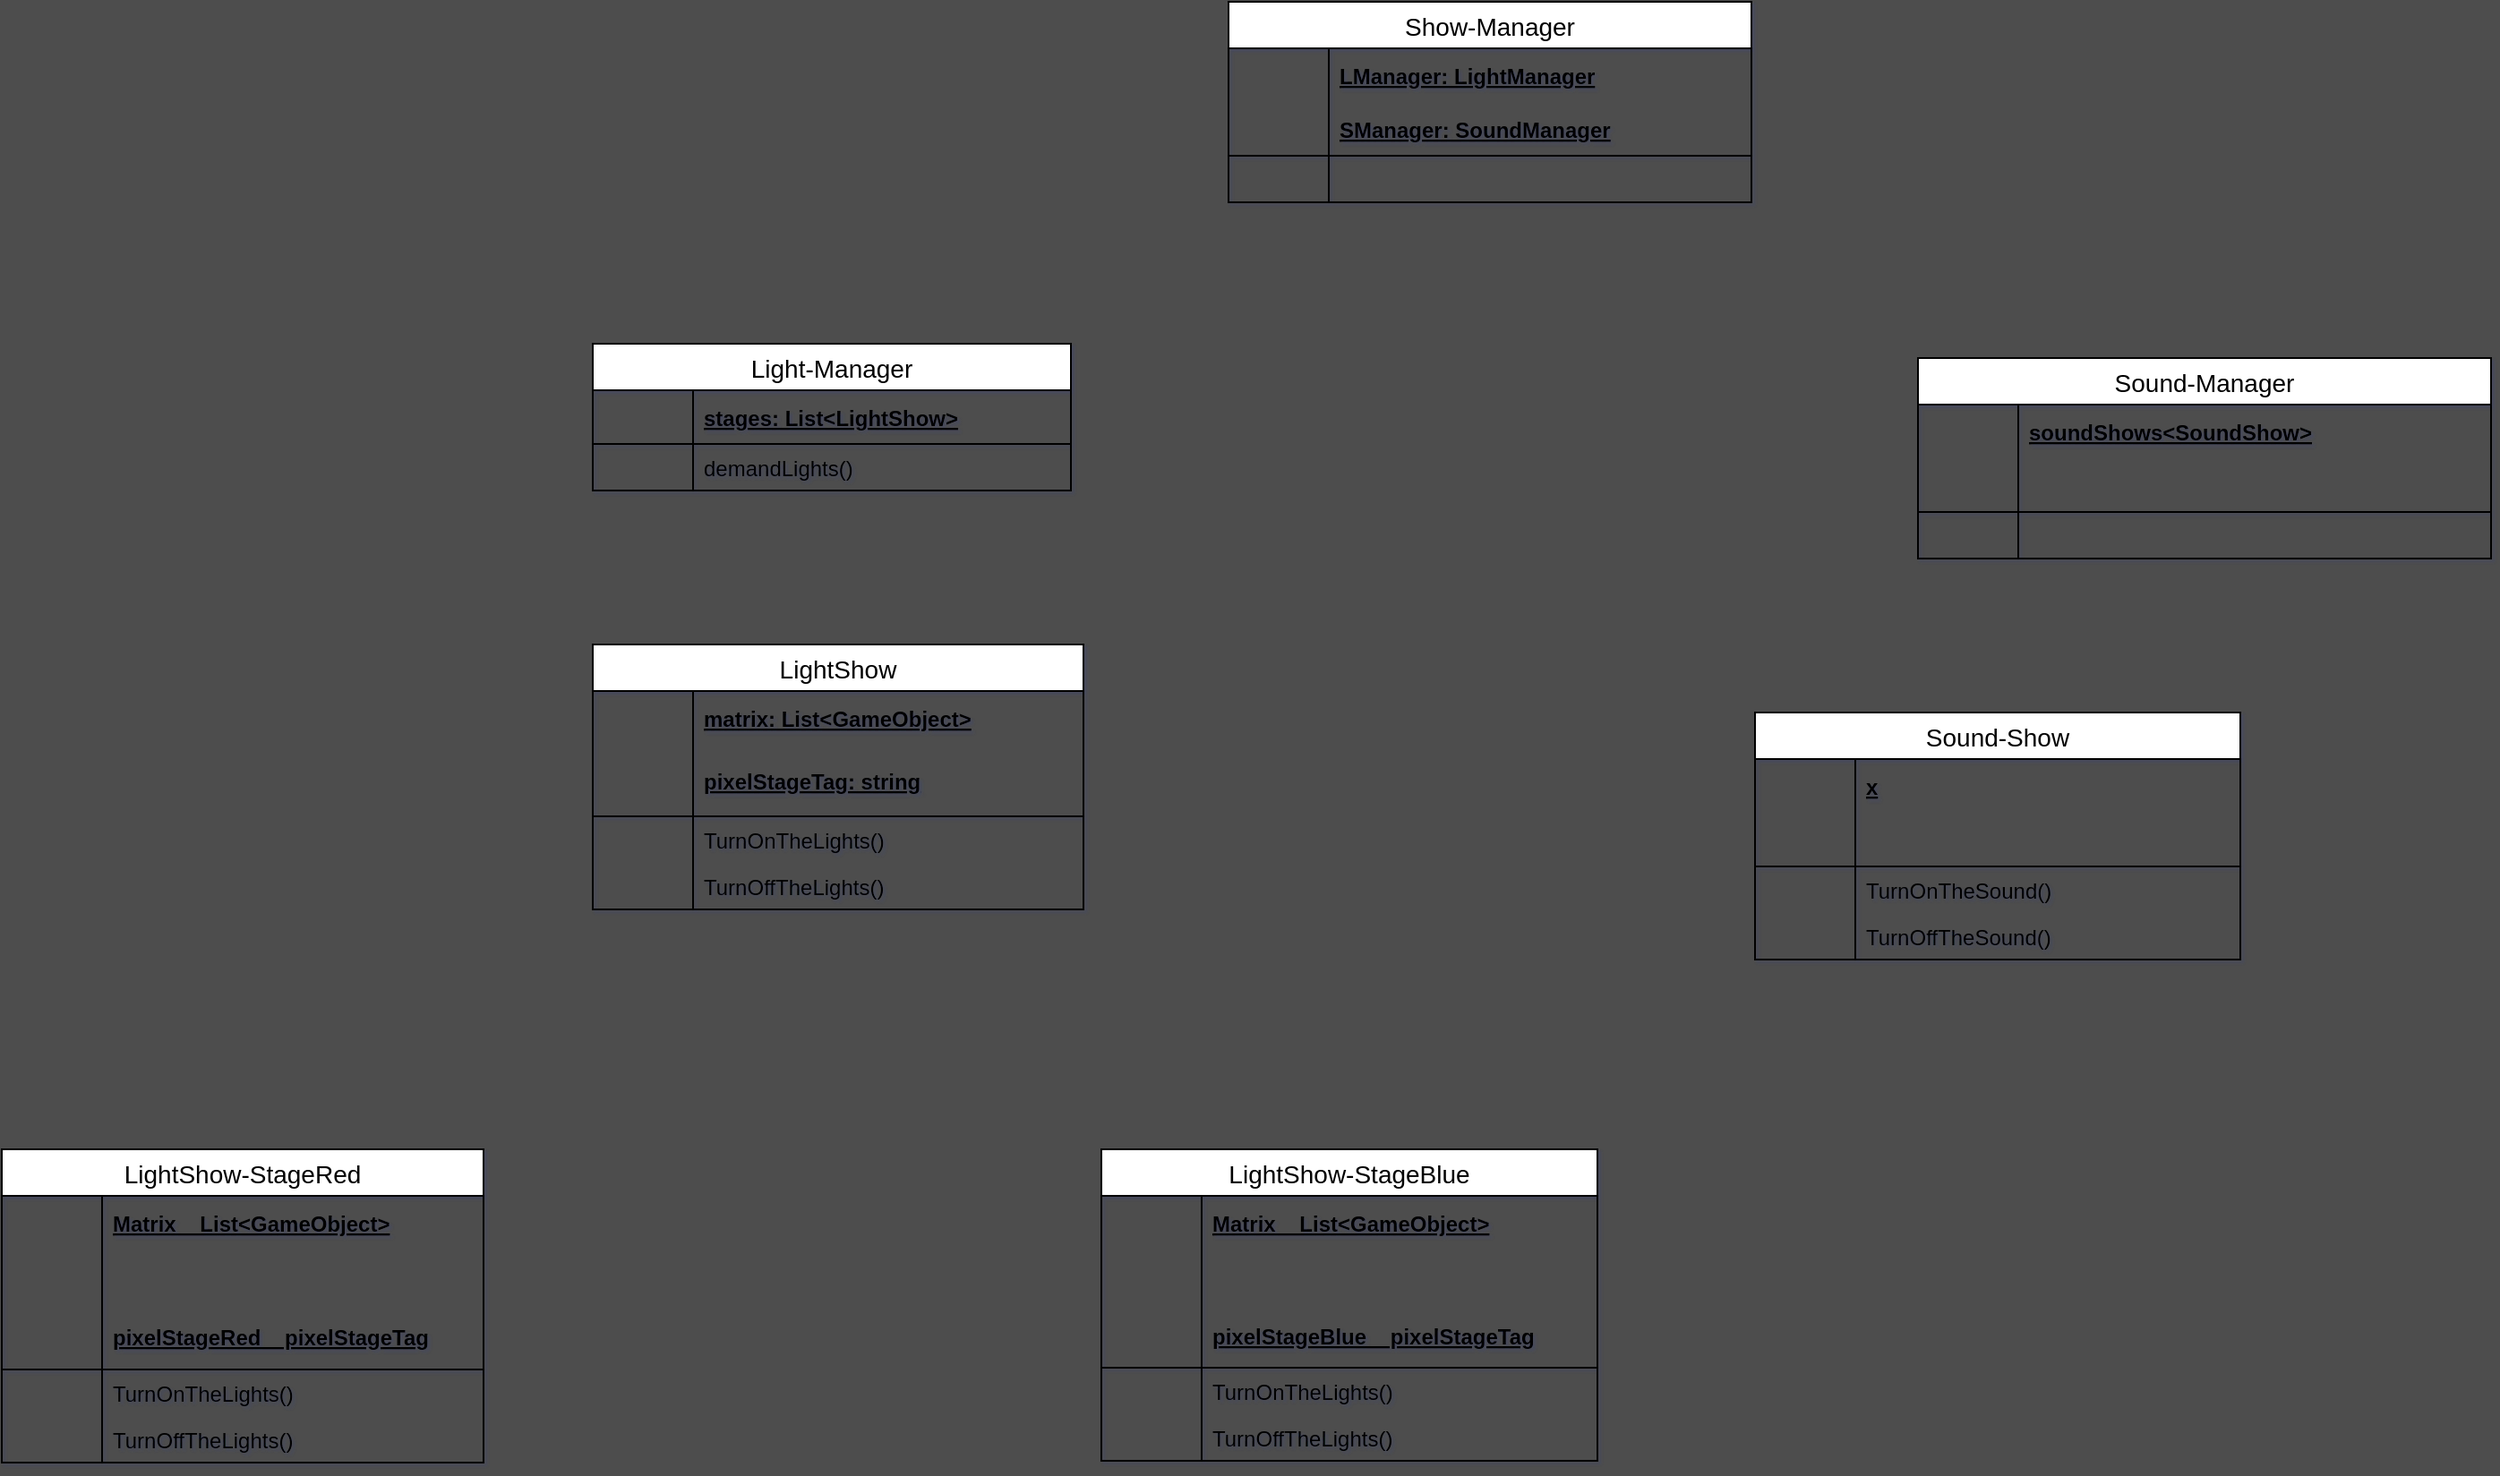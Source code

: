 <mxfile version="21.1.2" type="device">
  <diagram id="C5RBs43oDa-KdzZeNtuy" name="Page-1">
    <mxGraphModel dx="1862" dy="839" grid="0" gridSize="10" guides="1" tooltips="1" connect="1" arrows="1" fold="1" page="0" pageScale="1" pageWidth="827" pageHeight="1169" background="#4D4D4D" math="0" shadow="1">
      <root>
        <mxCell id="WIyWlLk6GJQsqaUBKTNV-0" />
        <mxCell id="WIyWlLk6GJQsqaUBKTNV-1" parent="WIyWlLk6GJQsqaUBKTNV-0" />
        <mxCell id="ubAbcqpQx3txwq7dkcDE-53" value="Show-Manager" style="swimlane;fontStyle=0;childLayout=stackLayout;horizontal=1;startSize=26;horizontalStack=0;resizeParent=1;resizeParentMax=0;resizeLast=0;collapsible=1;marginBottom=0;align=center;fontSize=14;" parent="WIyWlLk6GJQsqaUBKTNV-1" vertex="1">
          <mxGeometry x="-207" y="-399" width="292" height="112" as="geometry" />
        </mxCell>
        <mxCell id="ubAbcqpQx3txwq7dkcDE-54" value="LManager: LightManager" style="shape=partialRectangle;top=0;left=0;right=0;bottom=0;align=left;verticalAlign=middle;fillColor=none;spacingLeft=60;spacingRight=4;overflow=hidden;rotatable=0;points=[[0,0.5],[1,0.5]];portConstraint=eastwest;dropTarget=0;fontStyle=5;fontSize=12;" parent="ubAbcqpQx3txwq7dkcDE-53" vertex="1">
          <mxGeometry y="26" width="292" height="30" as="geometry" />
        </mxCell>
        <mxCell id="ubAbcqpQx3txwq7dkcDE-55" value="" style="shape=partialRectangle;fontStyle=1;top=0;left=0;bottom=0;fillColor=none;align=left;verticalAlign=middle;spacingLeft=4;spacingRight=4;overflow=hidden;rotatable=0;points=[];portConstraint=eastwest;part=1;fontSize=12;" parent="ubAbcqpQx3txwq7dkcDE-54" vertex="1" connectable="0">
          <mxGeometry width="56" height="30" as="geometry" />
        </mxCell>
        <mxCell id="ubAbcqpQx3txwq7dkcDE-56" value="SManager: SoundManager" style="shape=partialRectangle;top=0;left=0;right=0;bottom=1;align=left;verticalAlign=middle;fillColor=none;spacingLeft=60;spacingRight=4;overflow=hidden;rotatable=0;points=[[0,0.5],[1,0.5]];portConstraint=eastwest;dropTarget=0;fontStyle=5;fontSize=12;" parent="ubAbcqpQx3txwq7dkcDE-53" vertex="1">
          <mxGeometry y="56" width="292" height="30" as="geometry" />
        </mxCell>
        <mxCell id="ubAbcqpQx3txwq7dkcDE-57" value="" style="shape=partialRectangle;fontStyle=1;top=0;left=0;bottom=0;fillColor=none;align=left;verticalAlign=middle;spacingLeft=4;spacingRight=4;overflow=hidden;rotatable=0;points=[];portConstraint=eastwest;part=1;fontSize=12;" parent="ubAbcqpQx3txwq7dkcDE-56" vertex="1" connectable="0">
          <mxGeometry width="56" height="30" as="geometry" />
        </mxCell>
        <mxCell id="ubAbcqpQx3txwq7dkcDE-58" value="" style="shape=partialRectangle;top=0;left=0;right=0;bottom=0;align=left;verticalAlign=top;fillColor=none;spacingLeft=60;spacingRight=4;overflow=hidden;rotatable=0;points=[[0,0.5],[1,0.5]];portConstraint=eastwest;dropTarget=0;fontSize=12;" parent="ubAbcqpQx3txwq7dkcDE-53" vertex="1">
          <mxGeometry y="86" width="292" height="26" as="geometry" />
        </mxCell>
        <mxCell id="ubAbcqpQx3txwq7dkcDE-59" value="" style="shape=partialRectangle;top=0;left=0;bottom=0;fillColor=none;align=left;verticalAlign=top;spacingLeft=4;spacingRight=4;overflow=hidden;rotatable=0;points=[];portConstraint=eastwest;part=1;fontSize=12;" parent="ubAbcqpQx3txwq7dkcDE-58" vertex="1" connectable="0">
          <mxGeometry width="56" height="26" as="geometry" />
        </mxCell>
        <mxCell id="dItdBrav5Kfe54l5ad2x-7" value="LightShow-StageRed" style="swimlane;fontStyle=0;childLayout=stackLayout;horizontal=1;startSize=26;horizontalStack=0;resizeParent=1;resizeParentMax=0;resizeLast=0;collapsible=1;marginBottom=0;align=center;fontSize=14;" parent="WIyWlLk6GJQsqaUBKTNV-1" vertex="1">
          <mxGeometry x="-892" y="242" width="269" height="175" as="geometry" />
        </mxCell>
        <mxCell id="dItdBrav5Kfe54l5ad2x-8" value="Matrix    List&lt;GameObject&gt;" style="shape=partialRectangle;top=0;left=0;right=0;bottom=0;align=left;verticalAlign=middle;fillColor=none;spacingLeft=60;spacingRight=4;overflow=hidden;rotatable=0;points=[[0,0.5],[1,0.5]];portConstraint=eastwest;dropTarget=0;fontStyle=5;fontSize=12;strokeColor=#FFFFFF;" parent="dItdBrav5Kfe54l5ad2x-7" vertex="1">
          <mxGeometry y="26" width="269" height="30" as="geometry" />
        </mxCell>
        <mxCell id="dItdBrav5Kfe54l5ad2x-9" value="" style="shape=partialRectangle;fontStyle=1;top=0;left=0;bottom=0;fillColor=none;align=left;verticalAlign=middle;spacingLeft=4;spacingRight=4;overflow=hidden;rotatable=0;points=[];portConstraint=eastwest;part=1;fontSize=12;" parent="dItdBrav5Kfe54l5ad2x-8" vertex="1" connectable="0">
          <mxGeometry width="56" height="30" as="geometry" />
        </mxCell>
        <mxCell id="0ItZDQALhnLm8xk5Eft8-9" value="" style="shape=partialRectangle;top=0;left=0;right=0;bottom=0;align=left;verticalAlign=middle;fillColor=none;spacingLeft=60;spacingRight=4;overflow=hidden;rotatable=0;points=[[0,0.5],[1,0.5]];portConstraint=eastwest;dropTarget=0;fontStyle=5;fontSize=12;strokeColor=#FFFFFF;" parent="dItdBrav5Kfe54l5ad2x-7" vertex="1">
          <mxGeometry y="56" width="269" height="30" as="geometry" />
        </mxCell>
        <mxCell id="0ItZDQALhnLm8xk5Eft8-10" value="" style="shape=partialRectangle;fontStyle=1;top=0;left=0;bottom=0;fillColor=none;align=left;verticalAlign=middle;spacingLeft=4;spacingRight=4;overflow=hidden;rotatable=0;points=[];portConstraint=eastwest;part=1;fontSize=12;" parent="0ItZDQALhnLm8xk5Eft8-9" vertex="1" connectable="0">
          <mxGeometry width="56" height="30" as="geometry" />
        </mxCell>
        <mxCell id="dItdBrav5Kfe54l5ad2x-10" value="pixelStageRed    pixelStageTag" style="shape=partialRectangle;top=0;left=0;right=0;bottom=1;align=left;verticalAlign=middle;fillColor=none;spacingLeft=60;spacingRight=4;overflow=hidden;rotatable=0;points=[[0,0.5],[1,0.5]];portConstraint=eastwest;dropTarget=0;fontStyle=5;fontSize=12;" parent="dItdBrav5Kfe54l5ad2x-7" vertex="1">
          <mxGeometry y="86" width="269" height="37" as="geometry" />
        </mxCell>
        <mxCell id="dItdBrav5Kfe54l5ad2x-11" value="" style="shape=partialRectangle;fontStyle=1;top=0;left=0;bottom=0;fillColor=none;align=left;verticalAlign=middle;spacingLeft=4;spacingRight=4;overflow=hidden;rotatable=0;points=[];portConstraint=eastwest;part=1;fontSize=12;" parent="dItdBrav5Kfe54l5ad2x-10" vertex="1" connectable="0">
          <mxGeometry width="56" height="37" as="geometry" />
        </mxCell>
        <mxCell id="dItdBrav5Kfe54l5ad2x-12" value="TurnOnTheLights()" style="shape=partialRectangle;top=0;left=0;right=0;bottom=0;align=left;verticalAlign=top;fillColor=none;spacingLeft=60;spacingRight=4;overflow=hidden;rotatable=0;points=[[0,0.5],[1,0.5]];portConstraint=eastwest;dropTarget=0;fontSize=12;" parent="dItdBrav5Kfe54l5ad2x-7" vertex="1">
          <mxGeometry y="123" width="269" height="26" as="geometry" />
        </mxCell>
        <mxCell id="dItdBrav5Kfe54l5ad2x-13" value="" style="shape=partialRectangle;top=0;left=0;bottom=0;fillColor=none;align=left;verticalAlign=top;spacingLeft=4;spacingRight=4;overflow=hidden;rotatable=0;points=[];portConstraint=eastwest;part=1;fontSize=12;" parent="dItdBrav5Kfe54l5ad2x-12" vertex="1" connectable="0">
          <mxGeometry width="56" height="26" as="geometry" />
        </mxCell>
        <mxCell id="GZpU16aBf5O5YifaV0YM-0" value="TurnOffTheLights()" style="shape=partialRectangle;top=0;left=0;right=0;bottom=0;align=left;verticalAlign=top;fillColor=none;spacingLeft=60;spacingRight=4;overflow=hidden;rotatable=0;points=[[0,0.5],[1,0.5]];portConstraint=eastwest;dropTarget=0;fontSize=12;" parent="dItdBrav5Kfe54l5ad2x-7" vertex="1">
          <mxGeometry y="149" width="269" height="26" as="geometry" />
        </mxCell>
        <mxCell id="GZpU16aBf5O5YifaV0YM-1" value="" style="shape=partialRectangle;top=0;left=0;bottom=0;fillColor=none;align=left;verticalAlign=top;spacingLeft=4;spacingRight=4;overflow=hidden;rotatable=0;points=[];portConstraint=eastwest;part=1;fontSize=12;" parent="GZpU16aBf5O5YifaV0YM-0" vertex="1" connectable="0">
          <mxGeometry width="56" height="26" as="geometry" />
        </mxCell>
        <mxCell id="dItdBrav5Kfe54l5ad2x-28" value="Sound-Manager" style="swimlane;fontStyle=0;childLayout=stackLayout;horizontal=1;startSize=26;horizontalStack=0;resizeParent=1;resizeParentMax=0;resizeLast=0;collapsible=1;marginBottom=0;align=center;fontSize=14;" parent="WIyWlLk6GJQsqaUBKTNV-1" vertex="1">
          <mxGeometry x="178" y="-200" width="320" height="112" as="geometry">
            <mxRectangle x="240" y="40" width="140" height="30" as="alternateBounds" />
          </mxGeometry>
        </mxCell>
        <mxCell id="dItdBrav5Kfe54l5ad2x-29" value="soundShows&lt;SoundShow&gt;" style="shape=partialRectangle;top=0;left=0;right=0;bottom=0;align=left;verticalAlign=middle;fillColor=none;spacingLeft=60;spacingRight=4;overflow=hidden;rotatable=0;points=[[0,0.5],[1,0.5]];portConstraint=eastwest;dropTarget=0;fontStyle=5;fontSize=12;" parent="dItdBrav5Kfe54l5ad2x-28" vertex="1">
          <mxGeometry y="26" width="320" height="30" as="geometry" />
        </mxCell>
        <mxCell id="dItdBrav5Kfe54l5ad2x-30" value="" style="shape=partialRectangle;fontStyle=1;top=0;left=0;bottom=0;fillColor=none;align=left;verticalAlign=middle;spacingLeft=4;spacingRight=4;overflow=hidden;rotatable=0;points=[];portConstraint=eastwest;part=1;fontSize=12;" parent="dItdBrav5Kfe54l5ad2x-29" vertex="1" connectable="0">
          <mxGeometry width="56" height="30" as="geometry" />
        </mxCell>
        <mxCell id="dItdBrav5Kfe54l5ad2x-31" value="" style="shape=partialRectangle;top=0;left=0;right=0;bottom=1;align=left;verticalAlign=middle;fillColor=none;spacingLeft=60;spacingRight=4;overflow=hidden;rotatable=0;points=[[0,0.5],[1,0.5]];portConstraint=eastwest;dropTarget=0;fontStyle=5;fontSize=12;" parent="dItdBrav5Kfe54l5ad2x-28" vertex="1">
          <mxGeometry y="56" width="320" height="30" as="geometry" />
        </mxCell>
        <mxCell id="dItdBrav5Kfe54l5ad2x-32" value="" style="shape=partialRectangle;fontStyle=1;top=0;left=0;bottom=0;fillColor=none;align=left;verticalAlign=middle;spacingLeft=4;spacingRight=4;overflow=hidden;rotatable=0;points=[];portConstraint=eastwest;part=1;fontSize=12;" parent="dItdBrav5Kfe54l5ad2x-31" vertex="1" connectable="0">
          <mxGeometry width="56" height="30" as="geometry" />
        </mxCell>
        <mxCell id="dItdBrav5Kfe54l5ad2x-33" value="" style="shape=partialRectangle;top=0;left=0;right=0;bottom=0;align=left;verticalAlign=top;fillColor=none;spacingLeft=60;spacingRight=4;overflow=hidden;rotatable=0;points=[[0,0.5],[1,0.5]];portConstraint=eastwest;dropTarget=0;fontSize=12;" parent="dItdBrav5Kfe54l5ad2x-28" vertex="1">
          <mxGeometry y="86" width="320" height="26" as="geometry" />
        </mxCell>
        <mxCell id="dItdBrav5Kfe54l5ad2x-34" value="" style="shape=partialRectangle;top=0;left=0;bottom=0;fillColor=none;align=left;verticalAlign=top;spacingLeft=4;spacingRight=4;overflow=hidden;rotatable=0;points=[];portConstraint=eastwest;part=1;fontSize=12;" parent="dItdBrav5Kfe54l5ad2x-33" vertex="1" connectable="0">
          <mxGeometry width="56" height="26" as="geometry" />
        </mxCell>
        <mxCell id="dItdBrav5Kfe54l5ad2x-35" value="Sound-Show" style="swimlane;fontStyle=0;childLayout=stackLayout;horizontal=1;startSize=26;horizontalStack=0;resizeParent=1;resizeParentMax=0;resizeLast=0;collapsible=1;marginBottom=0;align=center;fontSize=14;" parent="WIyWlLk6GJQsqaUBKTNV-1" vertex="1">
          <mxGeometry x="87" y="-2" width="271" height="138" as="geometry" />
        </mxCell>
        <mxCell id="dItdBrav5Kfe54l5ad2x-36" value="x" style="shape=partialRectangle;top=0;left=0;right=0;bottom=0;align=left;verticalAlign=middle;fillColor=none;spacingLeft=60;spacingRight=4;overflow=hidden;rotatable=0;points=[[0,0.5],[1,0.5]];portConstraint=eastwest;dropTarget=0;fontStyle=5;fontSize=12;" parent="dItdBrav5Kfe54l5ad2x-35" vertex="1">
          <mxGeometry y="26" width="271" height="30" as="geometry" />
        </mxCell>
        <mxCell id="dItdBrav5Kfe54l5ad2x-37" value="" style="shape=partialRectangle;fontStyle=1;top=0;left=0;bottom=0;fillColor=none;align=left;verticalAlign=middle;spacingLeft=4;spacingRight=4;overflow=hidden;rotatable=0;points=[];portConstraint=eastwest;part=1;fontSize=12;" parent="dItdBrav5Kfe54l5ad2x-36" vertex="1" connectable="0">
          <mxGeometry width="56" height="30" as="geometry" />
        </mxCell>
        <mxCell id="dItdBrav5Kfe54l5ad2x-38" value="" style="shape=partialRectangle;top=0;left=0;right=0;bottom=1;align=left;verticalAlign=middle;fillColor=none;spacingLeft=60;spacingRight=4;overflow=hidden;rotatable=0;points=[[0,0.5],[1,0.5]];portConstraint=eastwest;dropTarget=0;fontStyle=5;fontSize=12;" parent="dItdBrav5Kfe54l5ad2x-35" vertex="1">
          <mxGeometry y="56" width="271" height="30" as="geometry" />
        </mxCell>
        <mxCell id="dItdBrav5Kfe54l5ad2x-39" value="" style="shape=partialRectangle;fontStyle=1;top=0;left=0;bottom=0;fillColor=none;align=left;verticalAlign=middle;spacingLeft=4;spacingRight=4;overflow=hidden;rotatable=0;points=[];portConstraint=eastwest;part=1;fontSize=12;" parent="dItdBrav5Kfe54l5ad2x-38" vertex="1" connectable="0">
          <mxGeometry width="56" height="30" as="geometry" />
        </mxCell>
        <mxCell id="dItdBrav5Kfe54l5ad2x-40" value="TurnOnTheSound() " style="shape=partialRectangle;top=0;left=0;right=0;bottom=0;align=left;verticalAlign=top;fillColor=none;spacingLeft=60;spacingRight=4;overflow=hidden;rotatable=0;points=[[0,0.5],[1,0.5]];portConstraint=eastwest;dropTarget=0;fontSize=12;" parent="dItdBrav5Kfe54l5ad2x-35" vertex="1">
          <mxGeometry y="86" width="271" height="26" as="geometry" />
        </mxCell>
        <mxCell id="dItdBrav5Kfe54l5ad2x-41" value="" style="shape=partialRectangle;top=0;left=0;bottom=0;fillColor=none;align=left;verticalAlign=top;spacingLeft=4;spacingRight=4;overflow=hidden;rotatable=0;points=[];portConstraint=eastwest;part=1;fontSize=12;" parent="dItdBrav5Kfe54l5ad2x-40" vertex="1" connectable="0">
          <mxGeometry width="56" height="26" as="geometry" />
        </mxCell>
        <mxCell id="uPwnjWM-hUOT7ZQb_gfm-0" value="TurnOffTheSound()" style="shape=partialRectangle;top=0;left=0;right=0;bottom=0;align=left;verticalAlign=top;fillColor=none;spacingLeft=60;spacingRight=4;overflow=hidden;rotatable=0;points=[[0,0.5],[1,0.5]];portConstraint=eastwest;dropTarget=0;fontSize=12;" parent="dItdBrav5Kfe54l5ad2x-35" vertex="1">
          <mxGeometry y="112" width="271" height="26" as="geometry" />
        </mxCell>
        <mxCell id="uPwnjWM-hUOT7ZQb_gfm-1" value="" style="shape=partialRectangle;top=0;left=0;bottom=0;fillColor=none;align=left;verticalAlign=top;spacingLeft=4;spacingRight=4;overflow=hidden;rotatable=0;points=[];portConstraint=eastwest;part=1;fontSize=12;" parent="uPwnjWM-hUOT7ZQb_gfm-0" vertex="1" connectable="0">
          <mxGeometry width="56" height="26" as="geometry" />
        </mxCell>
        <mxCell id="hKRyZFs7MoPGnRE_e0C3-0" value="LightShow" style="swimlane;fontStyle=0;childLayout=stackLayout;horizontal=1;startSize=26;horizontalStack=0;resizeParent=1;resizeParentMax=0;resizeLast=0;collapsible=1;marginBottom=0;align=center;fontSize=14;" parent="WIyWlLk6GJQsqaUBKTNV-1" vertex="1">
          <mxGeometry x="-562" y="-40" width="274" height="148" as="geometry">
            <mxRectangle x="-399" y="14" width="181" height="29" as="alternateBounds" />
          </mxGeometry>
        </mxCell>
        <mxCell id="hKRyZFs7MoPGnRE_e0C3-1" value="matrix: List&lt;GameObject&gt;" style="shape=partialRectangle;top=0;left=0;right=0;bottom=0;align=left;verticalAlign=middle;fillColor=none;spacingLeft=60;spacingRight=4;overflow=hidden;rotatable=0;points=[[0,0.5],[1,0.5]];portConstraint=eastwest;dropTarget=0;fontStyle=5;fontSize=12;strokeColor=#FFFFFF;" parent="hKRyZFs7MoPGnRE_e0C3-0" vertex="1">
          <mxGeometry y="26" width="274" height="30" as="geometry" />
        </mxCell>
        <mxCell id="hKRyZFs7MoPGnRE_e0C3-2" value="" style="shape=partialRectangle;fontStyle=1;top=0;left=0;bottom=0;fillColor=none;align=left;verticalAlign=middle;spacingLeft=4;spacingRight=4;overflow=hidden;rotatable=0;points=[];portConstraint=eastwest;part=1;fontSize=12;" parent="hKRyZFs7MoPGnRE_e0C3-1" vertex="1" connectable="0">
          <mxGeometry width="56" height="30" as="geometry" />
        </mxCell>
        <mxCell id="hKRyZFs7MoPGnRE_e0C3-3" value="pixelStageTag: string" style="shape=partialRectangle;top=0;left=0;right=0;bottom=1;align=left;verticalAlign=middle;fillColor=none;spacingLeft=60;spacingRight=4;overflow=hidden;rotatable=0;points=[[0,0.5],[1,0.5]];portConstraint=eastwest;dropTarget=0;fontStyle=5;fontSize=12;" parent="hKRyZFs7MoPGnRE_e0C3-0" vertex="1">
          <mxGeometry y="56" width="274" height="40" as="geometry" />
        </mxCell>
        <mxCell id="hKRyZFs7MoPGnRE_e0C3-4" value="" style="shape=partialRectangle;fontStyle=1;top=0;left=0;bottom=0;fillColor=none;align=left;verticalAlign=middle;spacingLeft=4;spacingRight=4;overflow=hidden;rotatable=0;points=[];portConstraint=eastwest;part=1;fontSize=12;" parent="hKRyZFs7MoPGnRE_e0C3-3" vertex="1" connectable="0">
          <mxGeometry width="56" height="40" as="geometry" />
        </mxCell>
        <mxCell id="hKRyZFs7MoPGnRE_e0C3-5" value="TurnOnTheLights()" style="shape=partialRectangle;top=0;left=0;right=0;bottom=0;align=left;verticalAlign=top;fillColor=none;spacingLeft=60;spacingRight=4;overflow=hidden;rotatable=0;points=[[0,0.5],[1,0.5]];portConstraint=eastwest;dropTarget=0;fontSize=12;" parent="hKRyZFs7MoPGnRE_e0C3-0" vertex="1">
          <mxGeometry y="96" width="274" height="26" as="geometry" />
        </mxCell>
        <mxCell id="hKRyZFs7MoPGnRE_e0C3-6" value="" style="shape=partialRectangle;top=0;left=0;bottom=0;fillColor=none;align=left;verticalAlign=top;spacingLeft=4;spacingRight=4;overflow=hidden;rotatable=0;points=[];portConstraint=eastwest;part=1;fontSize=12;" parent="hKRyZFs7MoPGnRE_e0C3-5" vertex="1" connectable="0">
          <mxGeometry width="56" height="26" as="geometry" />
        </mxCell>
        <mxCell id="hKRyZFs7MoPGnRE_e0C3-7" value="TurnOffTheLights()" style="shape=partialRectangle;top=0;left=0;right=0;bottom=0;align=left;verticalAlign=top;fillColor=none;spacingLeft=60;spacingRight=4;overflow=hidden;rotatable=0;points=[[0,0.5],[1,0.5]];portConstraint=eastwest;dropTarget=0;fontSize=12;" parent="hKRyZFs7MoPGnRE_e0C3-0" vertex="1">
          <mxGeometry y="122" width="274" height="26" as="geometry" />
        </mxCell>
        <mxCell id="hKRyZFs7MoPGnRE_e0C3-8" value="" style="shape=partialRectangle;top=0;left=0;bottom=0;fillColor=none;align=left;verticalAlign=top;spacingLeft=4;spacingRight=4;overflow=hidden;rotatable=0;points=[];portConstraint=eastwest;part=1;fontSize=12;" parent="hKRyZFs7MoPGnRE_e0C3-7" vertex="1" connectable="0">
          <mxGeometry width="56" height="26" as="geometry" />
        </mxCell>
        <mxCell id="hKRyZFs7MoPGnRE_e0C3-9" value="LightShow-StageBlue" style="swimlane;fontStyle=0;childLayout=stackLayout;horizontal=1;startSize=26;horizontalStack=0;resizeParent=1;resizeParentMax=0;resizeLast=0;collapsible=1;marginBottom=0;align=center;fontSize=14;" parent="WIyWlLk6GJQsqaUBKTNV-1" vertex="1">
          <mxGeometry x="-278" y="242" width="277" height="174" as="geometry" />
        </mxCell>
        <mxCell id="hKRyZFs7MoPGnRE_e0C3-10" value="Matrix    List&lt;GameObject&gt;" style="shape=partialRectangle;top=0;left=0;right=0;bottom=0;align=left;verticalAlign=middle;fillColor=none;spacingLeft=60;spacingRight=4;overflow=hidden;rotatable=0;points=[[0,0.5],[1,0.5]];portConstraint=eastwest;dropTarget=0;fontStyle=5;fontSize=12;strokeColor=#FFFFFF;" parent="hKRyZFs7MoPGnRE_e0C3-9" vertex="1">
          <mxGeometry y="26" width="277" height="30" as="geometry" />
        </mxCell>
        <mxCell id="hKRyZFs7MoPGnRE_e0C3-11" value="" style="shape=partialRectangle;fontStyle=1;top=0;left=0;bottom=0;fillColor=none;align=left;verticalAlign=middle;spacingLeft=4;spacingRight=4;overflow=hidden;rotatable=0;points=[];portConstraint=eastwest;part=1;fontSize=12;" parent="hKRyZFs7MoPGnRE_e0C3-10" vertex="1" connectable="0">
          <mxGeometry width="56" height="30" as="geometry" />
        </mxCell>
        <mxCell id="0ItZDQALhnLm8xk5Eft8-12" value="" style="shape=partialRectangle;top=0;left=0;right=0;bottom=0;align=left;verticalAlign=middle;fillColor=none;spacingLeft=60;spacingRight=4;overflow=hidden;rotatable=0;points=[[0,0.5],[1,0.5]];portConstraint=eastwest;dropTarget=0;fontStyle=5;fontSize=12;strokeColor=#FFFFFF;" parent="hKRyZFs7MoPGnRE_e0C3-9" vertex="1">
          <mxGeometry y="56" width="277" height="30" as="geometry" />
        </mxCell>
        <mxCell id="0ItZDQALhnLm8xk5Eft8-13" value="" style="shape=partialRectangle;fontStyle=1;top=0;left=0;bottom=0;fillColor=none;align=left;verticalAlign=middle;spacingLeft=4;spacingRight=4;overflow=hidden;rotatable=0;points=[];portConstraint=eastwest;part=1;fontSize=12;" parent="0ItZDQALhnLm8xk5Eft8-12" vertex="1" connectable="0">
          <mxGeometry width="56" height="30" as="geometry" />
        </mxCell>
        <mxCell id="hKRyZFs7MoPGnRE_e0C3-12" value="pixelStageBlue    pixelStageTag" style="shape=partialRectangle;top=0;left=0;right=0;bottom=1;align=left;verticalAlign=middle;fillColor=none;spacingLeft=60;spacingRight=4;overflow=hidden;rotatable=0;points=[[0,0.5],[1,0.5]];portConstraint=eastwest;dropTarget=0;fontStyle=5;fontSize=12;" parent="hKRyZFs7MoPGnRE_e0C3-9" vertex="1">
          <mxGeometry y="86" width="277" height="36" as="geometry" />
        </mxCell>
        <mxCell id="hKRyZFs7MoPGnRE_e0C3-13" value="" style="shape=partialRectangle;fontStyle=1;top=0;left=0;bottom=0;fillColor=none;align=left;verticalAlign=middle;spacingLeft=4;spacingRight=4;overflow=hidden;rotatable=0;points=[];portConstraint=eastwest;part=1;fontSize=12;" parent="hKRyZFs7MoPGnRE_e0C3-12" vertex="1" connectable="0">
          <mxGeometry width="56" height="36" as="geometry" />
        </mxCell>
        <mxCell id="hKRyZFs7MoPGnRE_e0C3-14" value="TurnOnTheLights()" style="shape=partialRectangle;top=0;left=0;right=0;bottom=0;align=left;verticalAlign=top;fillColor=none;spacingLeft=60;spacingRight=4;overflow=hidden;rotatable=0;points=[[0,0.5],[1,0.5]];portConstraint=eastwest;dropTarget=0;fontSize=12;" parent="hKRyZFs7MoPGnRE_e0C3-9" vertex="1">
          <mxGeometry y="122" width="277" height="26" as="geometry" />
        </mxCell>
        <mxCell id="hKRyZFs7MoPGnRE_e0C3-15" value="" style="shape=partialRectangle;top=0;left=0;bottom=0;fillColor=none;align=left;verticalAlign=top;spacingLeft=4;spacingRight=4;overflow=hidden;rotatable=0;points=[];portConstraint=eastwest;part=1;fontSize=12;" parent="hKRyZFs7MoPGnRE_e0C3-14" vertex="1" connectable="0">
          <mxGeometry width="56" height="26" as="geometry" />
        </mxCell>
        <mxCell id="hKRyZFs7MoPGnRE_e0C3-16" value="TurnOffTheLights()" style="shape=partialRectangle;top=0;left=0;right=0;bottom=0;align=left;verticalAlign=top;fillColor=none;spacingLeft=60;spacingRight=4;overflow=hidden;rotatable=0;points=[[0,0.5],[1,0.5]];portConstraint=eastwest;dropTarget=0;fontSize=12;" parent="hKRyZFs7MoPGnRE_e0C3-9" vertex="1">
          <mxGeometry y="148" width="277" height="26" as="geometry" />
        </mxCell>
        <mxCell id="hKRyZFs7MoPGnRE_e0C3-17" value="" style="shape=partialRectangle;top=0;left=0;bottom=0;fillColor=none;align=left;verticalAlign=top;spacingLeft=4;spacingRight=4;overflow=hidden;rotatable=0;points=[];portConstraint=eastwest;part=1;fontSize=12;" parent="hKRyZFs7MoPGnRE_e0C3-16" vertex="1" connectable="0">
          <mxGeometry width="56" height="26" as="geometry" />
        </mxCell>
        <mxCell id="V24ceUE56csgwYZFogBj-9" value="Light-Manager" style="swimlane;fontStyle=0;childLayout=stackLayout;horizontal=1;startSize=26;horizontalStack=0;resizeParent=1;resizeParentMax=0;resizeLast=0;collapsible=1;marginBottom=0;align=center;fontSize=14;" vertex="1" parent="WIyWlLk6GJQsqaUBKTNV-1">
          <mxGeometry x="-562" y="-208" width="267" height="82" as="geometry" />
        </mxCell>
        <mxCell id="V24ceUE56csgwYZFogBj-12" value="stages: List&lt;LightShow&gt;" style="shape=partialRectangle;top=0;left=0;right=0;bottom=1;align=left;verticalAlign=middle;fillColor=none;spacingLeft=60;spacingRight=4;overflow=hidden;rotatable=0;points=[[0,0.5],[1,0.5]];portConstraint=eastwest;dropTarget=0;fontStyle=5;fontSize=12;" vertex="1" parent="V24ceUE56csgwYZFogBj-9">
          <mxGeometry y="26" width="267" height="30" as="geometry" />
        </mxCell>
        <mxCell id="V24ceUE56csgwYZFogBj-13" value="" style="shape=partialRectangle;fontStyle=1;top=0;left=0;bottom=0;fillColor=none;align=left;verticalAlign=middle;spacingLeft=4;spacingRight=4;overflow=hidden;rotatable=0;points=[];portConstraint=eastwest;part=1;fontSize=12;" vertex="1" connectable="0" parent="V24ceUE56csgwYZFogBj-12">
          <mxGeometry width="56" height="30" as="geometry" />
        </mxCell>
        <mxCell id="V24ceUE56csgwYZFogBj-14" value="demandLights()" style="shape=partialRectangle;top=0;left=0;right=0;bottom=0;align=left;verticalAlign=top;fillColor=none;spacingLeft=60;spacingRight=4;overflow=hidden;rotatable=0;points=[[0,0.5],[1,0.5]];portConstraint=eastwest;dropTarget=0;fontSize=12;" vertex="1" parent="V24ceUE56csgwYZFogBj-9">
          <mxGeometry y="56" width="267" height="26" as="geometry" />
        </mxCell>
        <mxCell id="V24ceUE56csgwYZFogBj-15" value="" style="shape=partialRectangle;top=0;left=0;bottom=0;fillColor=none;align=left;verticalAlign=top;spacingLeft=4;spacingRight=4;overflow=hidden;rotatable=0;points=[];portConstraint=eastwest;part=1;fontSize=12;" vertex="1" connectable="0" parent="V24ceUE56csgwYZFogBj-14">
          <mxGeometry width="56" height="26" as="geometry" />
        </mxCell>
      </root>
    </mxGraphModel>
  </diagram>
</mxfile>
